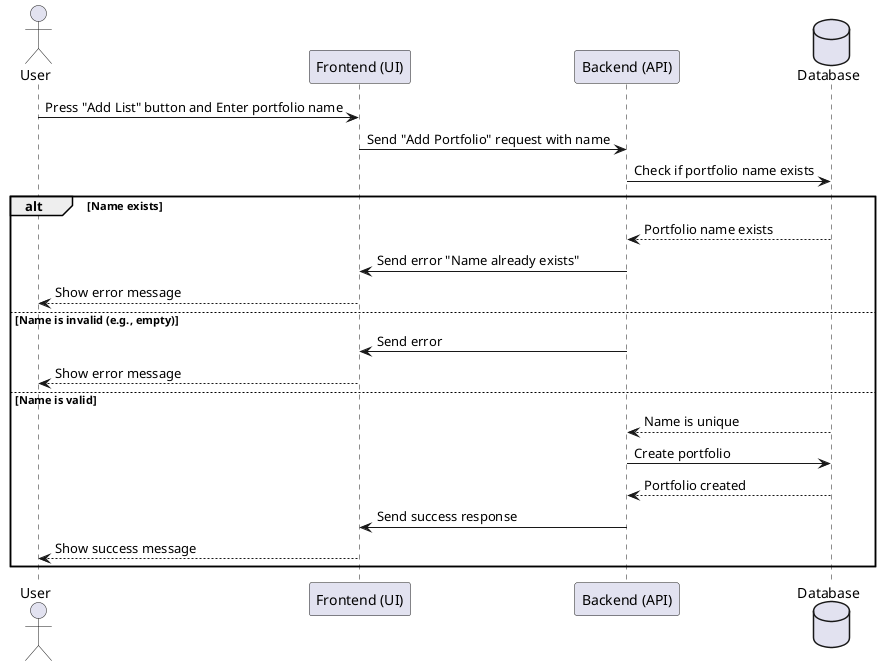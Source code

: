 @startuml
actor User
participant "Frontend (UI)" as UI
participant "Backend (API)" as API
database Database

User -> UI: Press "Add List" button and Enter portfolio name
UI -> API: Send "Add Portfolio" request with name
API -> Database: Check if portfolio name exists
alt Name exists
    Database --> API: Portfolio name exists
    API -> UI: Send error "Name already exists"
    UI --> User: Show error message
else Name is invalid (e.g., empty)
    API -> UI: Send error
    UI --> User: Show error message
else Name is valid
    Database --> API: Name is unique
    API -> Database: Create portfolio
    Database --> API: Portfolio created
    API -> UI: Send success response
    UI --> User: Show success message
end
@enduml